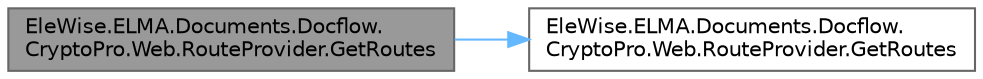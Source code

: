 digraph "EleWise.ELMA.Documents.Docflow.CryptoPro.Web.RouteProvider.GetRoutes"
{
 // LATEX_PDF_SIZE
  bgcolor="transparent";
  edge [fontname=Helvetica,fontsize=10,labelfontname=Helvetica,labelfontsize=10];
  node [fontname=Helvetica,fontsize=10,shape=box,height=0.2,width=0.4];
  rankdir="LR";
  Node1 [id="Node000001",label="EleWise.ELMA.Documents.Docflow.\lCryptoPro.Web.RouteProvider.GetRoutes",height=0.2,width=0.4,color="gray40", fillcolor="grey60", style="filled", fontcolor="black",tooltip=" "];
  Node1 -> Node2 [id="edge1_Node000001_Node000002",color="steelblue1",style="solid",tooltip=" "];
  Node2 [id="Node000002",label="EleWise.ELMA.Documents.Docflow.\lCryptoPro.Web.RouteProvider.GetRoutes",height=0.2,width=0.4,color="grey40", fillcolor="white", style="filled",URL="$class_ele_wise_1_1_e_l_m_a_1_1_documents_1_1_docflow_1_1_crypto_pro_1_1_web_1_1_route_provider.html#ac413b61e89462bb4732534cac52b557e",tooltip=" "];
}
